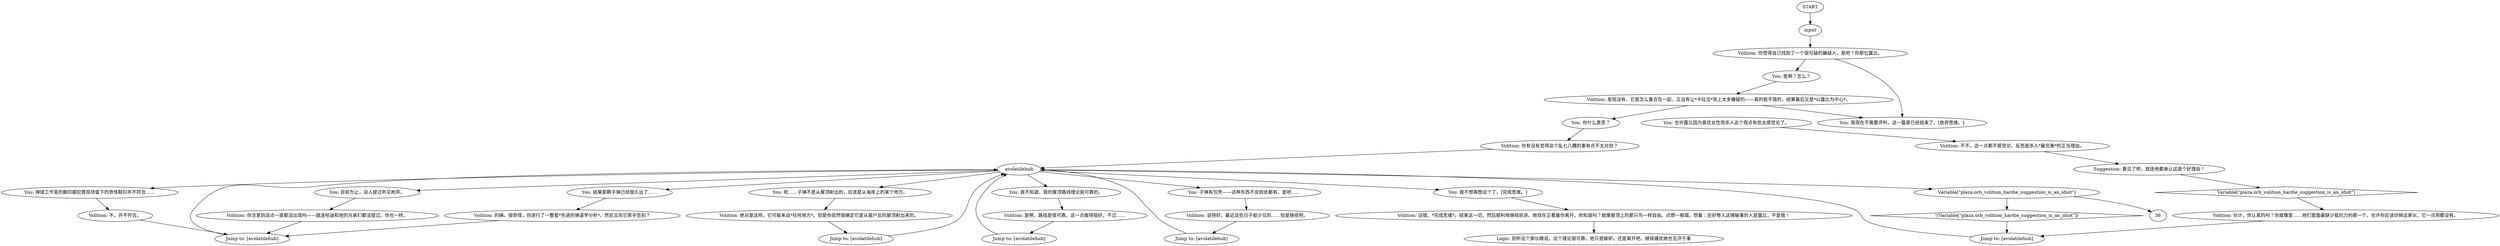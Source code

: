 # PLAZA ORB / hardie volition afterthought
# *Why didn't anyone hear the shot?*
#On plaza once "convince hardie boys to tell you where ruby is = done" and Klaasje is not arrested and Skillset Compromised is done too.
# ==================================================
digraph G {
	  0 [label="START"];
	  1 [label="input"];
	  2 [label="Volition: 你有没有觉得这个乱七八糟的事有点不太对劲？"];
	  3 [label="Volition: 的确。很奇怪，你进行了一整套*先进的弹道学分析*，然后又向它挥手告别？"];
	  4 [label="Volition: 没错。*完成思维*。结束这一切，然后顺利地继续前进。她现在正看着你离开，你知道吗？就像屋顶上的那只鸟一样自由。点燃一根烟，想着：还好卷入这摊破事的人是露比，不是我！"];
	  5 [label="Volition: 你注意到这点一直都没出现吗——就连哈迪和他的兄弟们都没提过。你也一样。"];
	  6 [label="Volition: 不不，这一点都不感觉论，反而是杀人*最完美*的正当理由。"];
	  7 [label="Volition: 伙计，你认真的吗？你就像是……他们里面最缺少抵抗力的那一个。也许你应该炒掉这家伙，它一点用都没有。"];
	  8 [label="Suggestion: 看见了吧，就连他都承认这是个好理由！"];
	  9 [label="Logic: 别听这个家伙瞎说。这个理论很可靠。他只是嫉妒。还是离开吧，继续骚扰她也无济于事"];
	  10 [label="You: 弹球工作室的脚印跟犯罪现场留下的奇怪鞋印并不符合……"];
	  11 [label="avolatilehub"];
	  12 [label="You: 呃……子弹不是从屋顶射出的，应该是从海岸上的某个地方。"];
	  13 [label="You: 目前为止，没人提过听见枪声。"];
	  14 [label="Volition: 发现没有，它是怎么集合在一起，又没有让*卡拉洁*背上太多嫌疑的——真的挺不错的，结果最后又是*以露比为中心*。"];
	  15 [label="Volition: 不，并不符合。"];
	  16 [label="Volition: 是啊，路线是很可靠。这一点做得很好。不过……"];
	  17 [label="Jump to: [avolatilehub]"];
	  18 [label="Jump to: [avolatilehub]"];
	  19 [label="Volition: 你觉得自己找到了一个很可疑的嫌疑人，是吧？你那位露比。"];
	  20 [label="Volition: 说得好。最近这些日子挺少见的……但是继续吧。"];
	  21 [label="You: 我不知道，我的屋顶路线理论挺可靠的。"];
	  22 [label="Volition: 绝对是这样。它可能来自*任何地方*。但是你突然很确定它是从窗户后的屋顶射出来的。"];
	  23 [label="Jump to: [avolatilehub]"];
	  24 [label="Jump to: [avolatilehub]"];
	  25 [label="You: 你什么意思？"];
	  26 [label="You: 子弹有包壳——这种东西不会到处都有，是吧……"];
	  27 [label="Jump to: [avolatilehub]"];
	  28 [label="You: 是啊？怎么？"];
	  29 [label="You: 我不想再想这个了。[完成思维。]"];
	  30 [label="You: 我现在不需要评判，这一篇章已经结束了。[放弃思维。]"];
	  31 [label="You: 也许露比因为喜欢女性而杀人这个观点有些太感觉论了。"];
	  32 [label="You: 结果那颗子弹已经很久远了……"];
	  33 [label="Variable[\"plaza.orb_volition_hardie_suggestion_is_an_idiot\"]"];
	  34 [label="Variable[\"plaza.orb_volition_hardie_suggestion_is_an_idiot\"]", shape=diamond];
	  35 [label="!(Variable[\"plaza.orb_volition_hardie_suggestion_is_an_idiot\"])", shape=diamond];
	  0 -> 1
	  1 -> 19
	  2 -> 11
	  3 -> 17
	  4 -> 9
	  5 -> 17
	  6 -> 8
	  7 -> 23
	  8 -> 34
	  10 -> 15
	  11 -> 32
	  11 -> 33
	  11 -> 10
	  11 -> 12
	  11 -> 13
	  11 -> 21
	  11 -> 26
	  11 -> 29
	  12 -> 22
	  13 -> 5
	  14 -> 25
	  14 -> 30
	  15 -> 17
	  16 -> 27
	  17 -> 11
	  18 -> 11
	  19 -> 28
	  19 -> 30
	  20 -> 24
	  21 -> 16
	  22 -> 18
	  23 -> 11
	  24 -> 11
	  25 -> 2
	  26 -> 20
	  27 -> 11
	  28 -> 14
	  29 -> 4
	  31 -> 6
	  32 -> 3
	  33 -> 35
	  33 -> 36
	  34 -> 7
	  35 -> 23
}

